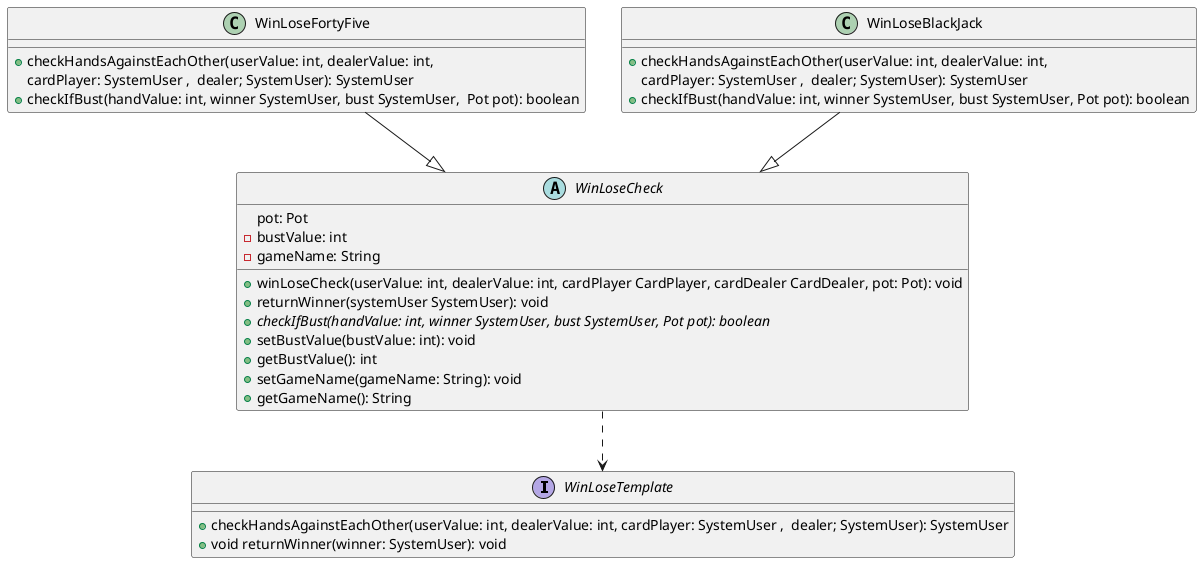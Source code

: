 @startuml

interface WinLoseTemplate{
        +checkHandsAgainstEachOther(userValue: int, dealerValue: int, cardPlayer: SystemUser ,  dealer; SystemUser): SystemUser
        +void returnWinner(winner: SystemUser): void

}

abstract class WinLoseCheck{
        pot: Pot
        -bustValue: int
        -gameName: String
        +winLoseCheck(userValue: int, dealerValue: int, cardPlayer CardPlayer, cardDealer CardDealer, pot: Pot): void
        +returnWinner(systemUser SystemUser): void
        {abstract}+checkIfBust(handValue: int, winner SystemUser, bust SystemUser, Pot pot): boolean
        +setBustValue(bustValue: int): void
        +getBustValue(): int
        +setGameName(gameName: String): void
        +getGameName(): String

}


class WinLoseFortyFive{
    +checkHandsAgainstEachOther(userValue: int, dealerValue: int,
        cardPlayer: SystemUser ,  dealer; SystemUser): SystemUser
    +checkIfBust(handValue: int, winner SystemUser, bust SystemUser,  Pot pot): boolean
}


class WinLoseBlackJack{
    +checkHandsAgainstEachOther(userValue: int, dealerValue: int,
        cardPlayer: SystemUser ,  dealer; SystemUser): SystemUser
    +checkIfBust(handValue: int, winner SystemUser, bust SystemUser, Pot pot): boolean
}


WinLoseBlackJack --|> WinLoseCheck
WinLoseFortyFive --|> WinLoseCheck

WinLoseCheck ..> WinLoseTemplate
@enduml